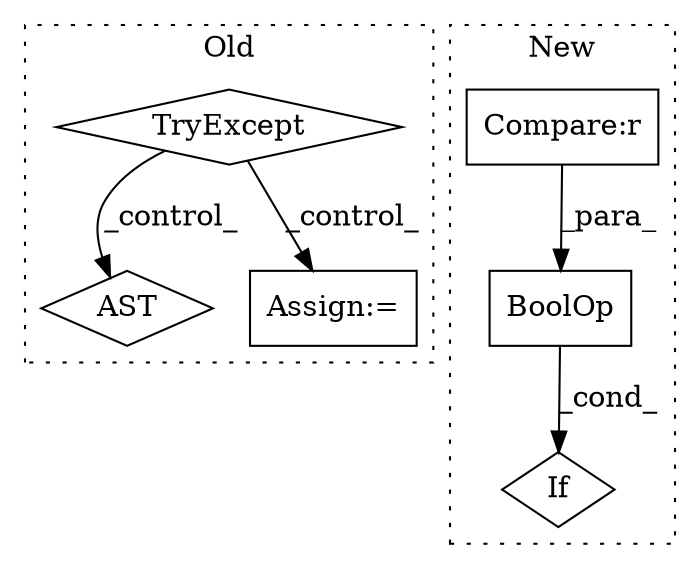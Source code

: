 digraph G {
subgraph cluster0 {
1 [label="TryExcept" a="71" s="1261" l="13" shape="diamond"];
3 [label="AST" a="2" s="1302,0" l="7,0" shape="diamond"];
4 [label="Assign:=" a="68" s="1280" l="3" shape="box"];
label = "Old";
style="dotted";
}
subgraph cluster1 {
2 [label="BoolOp" a="72" s="1334" l="29" shape="box"];
5 [label="If" a="96" s="1331" l="3" shape="diamond"];
6 [label="Compare:r" a="40" s="1334" l="11" shape="box"];
label = "New";
style="dotted";
}
1 -> 3 [label="_control_"];
1 -> 4 [label="_control_"];
2 -> 5 [label="_cond_"];
6 -> 2 [label="_para_"];
}